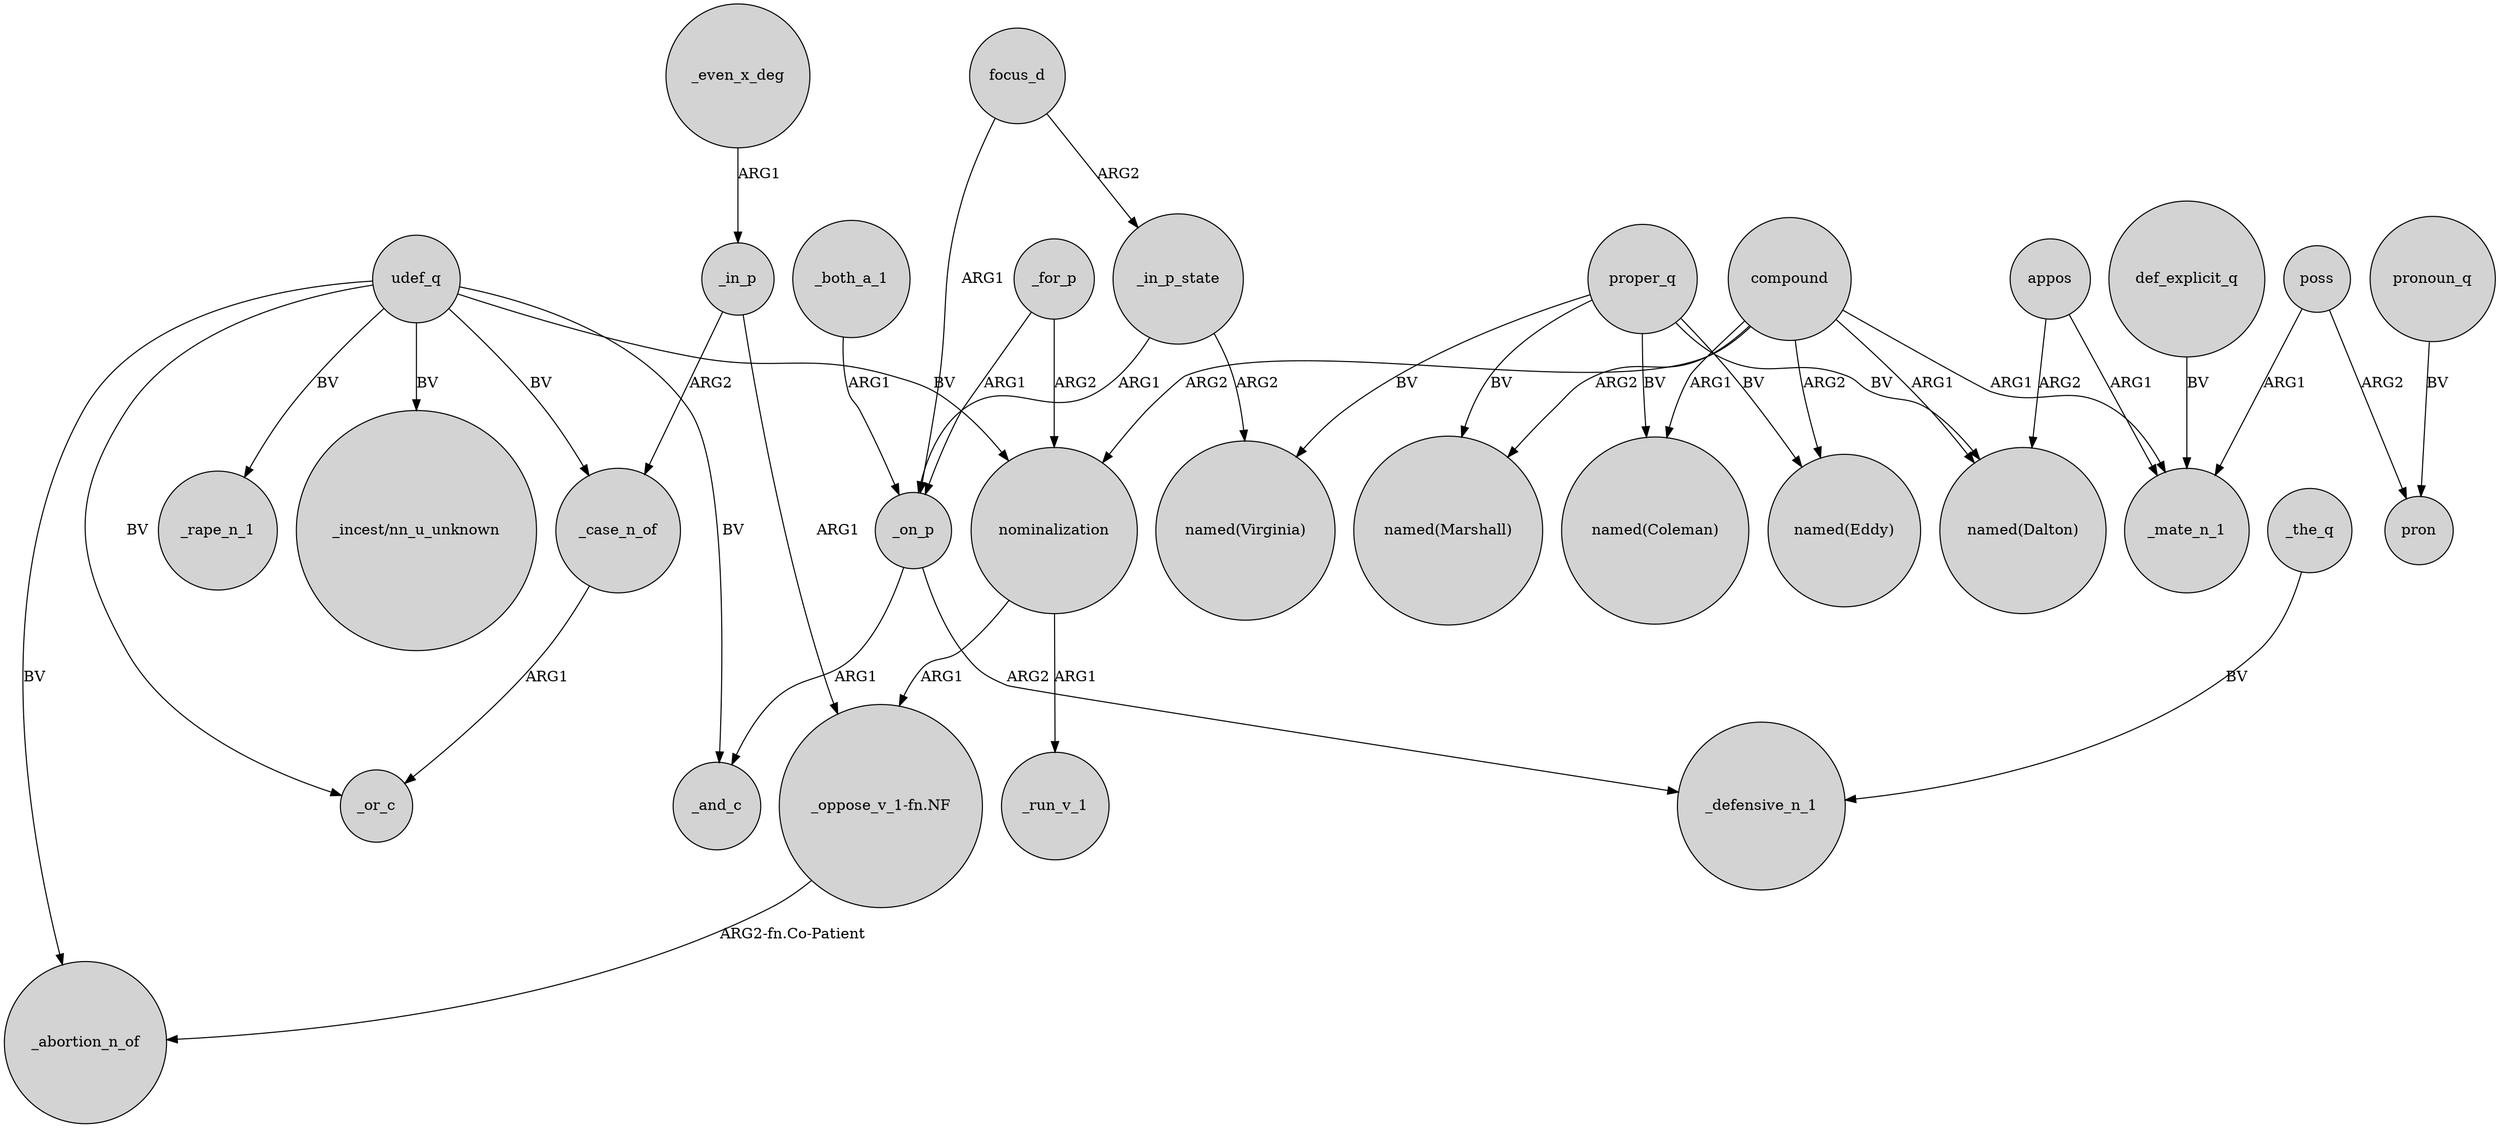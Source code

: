 digraph {
	node [shape=circle style=filled]
	focus_d -> _on_p [label=ARG1]
	udef_q -> "_incest/nn_u_unknown" [label=BV]
	poss -> pron [label=ARG2]
	_case_n_of -> _or_c [label=ARG1]
	proper_q -> "named(Virginia)" [label=BV]
	appos -> _mate_n_1 [label=ARG1]
	focus_d -> _in_p_state [label=ARG2]
	_on_p -> _and_c [label=ARG1]
	_for_p -> nominalization [label=ARG2]
	compound -> _mate_n_1 [label=ARG1]
	compound -> nominalization [label=ARG2]
	udef_q -> _or_c [label=BV]
	compound -> "named(Marshall)" [label=ARG2]
	_on_p -> _defensive_n_1 [label=ARG2]
	proper_q -> "named(Eddy)" [label=BV]
	"_oppose_v_1-fn.NF" -> _abortion_n_of [label="ARG2-fn.Co-Patient"]
	compound -> "named(Coleman)" [label=ARG1]
	udef_q -> _rape_n_1 [label=BV]
	proper_q -> "named(Dalton)" [label=BV]
	poss -> _mate_n_1 [label=ARG1]
	pronoun_q -> pron [label=BV]
	appos -> "named(Dalton)" [label=ARG2]
	nominalization -> _run_v_1 [label=ARG1]
	_in_p_state -> _on_p [label=ARG1]
	compound -> "named(Dalton)" [label=ARG1]
	compound -> "named(Eddy)" [label=ARG2]
	_even_x_deg -> _in_p [label=ARG1]
	_in_p -> "_oppose_v_1-fn.NF" [label=ARG1]
	udef_q -> nominalization [label=BV]
	_for_p -> _on_p [label=ARG1]
	_in_p -> _case_n_of [label=ARG2]
	_the_q -> _defensive_n_1 [label=BV]
	proper_q -> "named(Marshall)" [label=BV]
	udef_q -> _abortion_n_of [label=BV]
	_in_p_state -> "named(Virginia)" [label=ARG2]
	def_explicit_q -> _mate_n_1 [label=BV]
	udef_q -> _case_n_of [label=BV]
	nominalization -> "_oppose_v_1-fn.NF" [label=ARG1]
	_both_a_1 -> _on_p [label=ARG1]
	udef_q -> _and_c [label=BV]
	proper_q -> "named(Coleman)" [label=BV]
}

